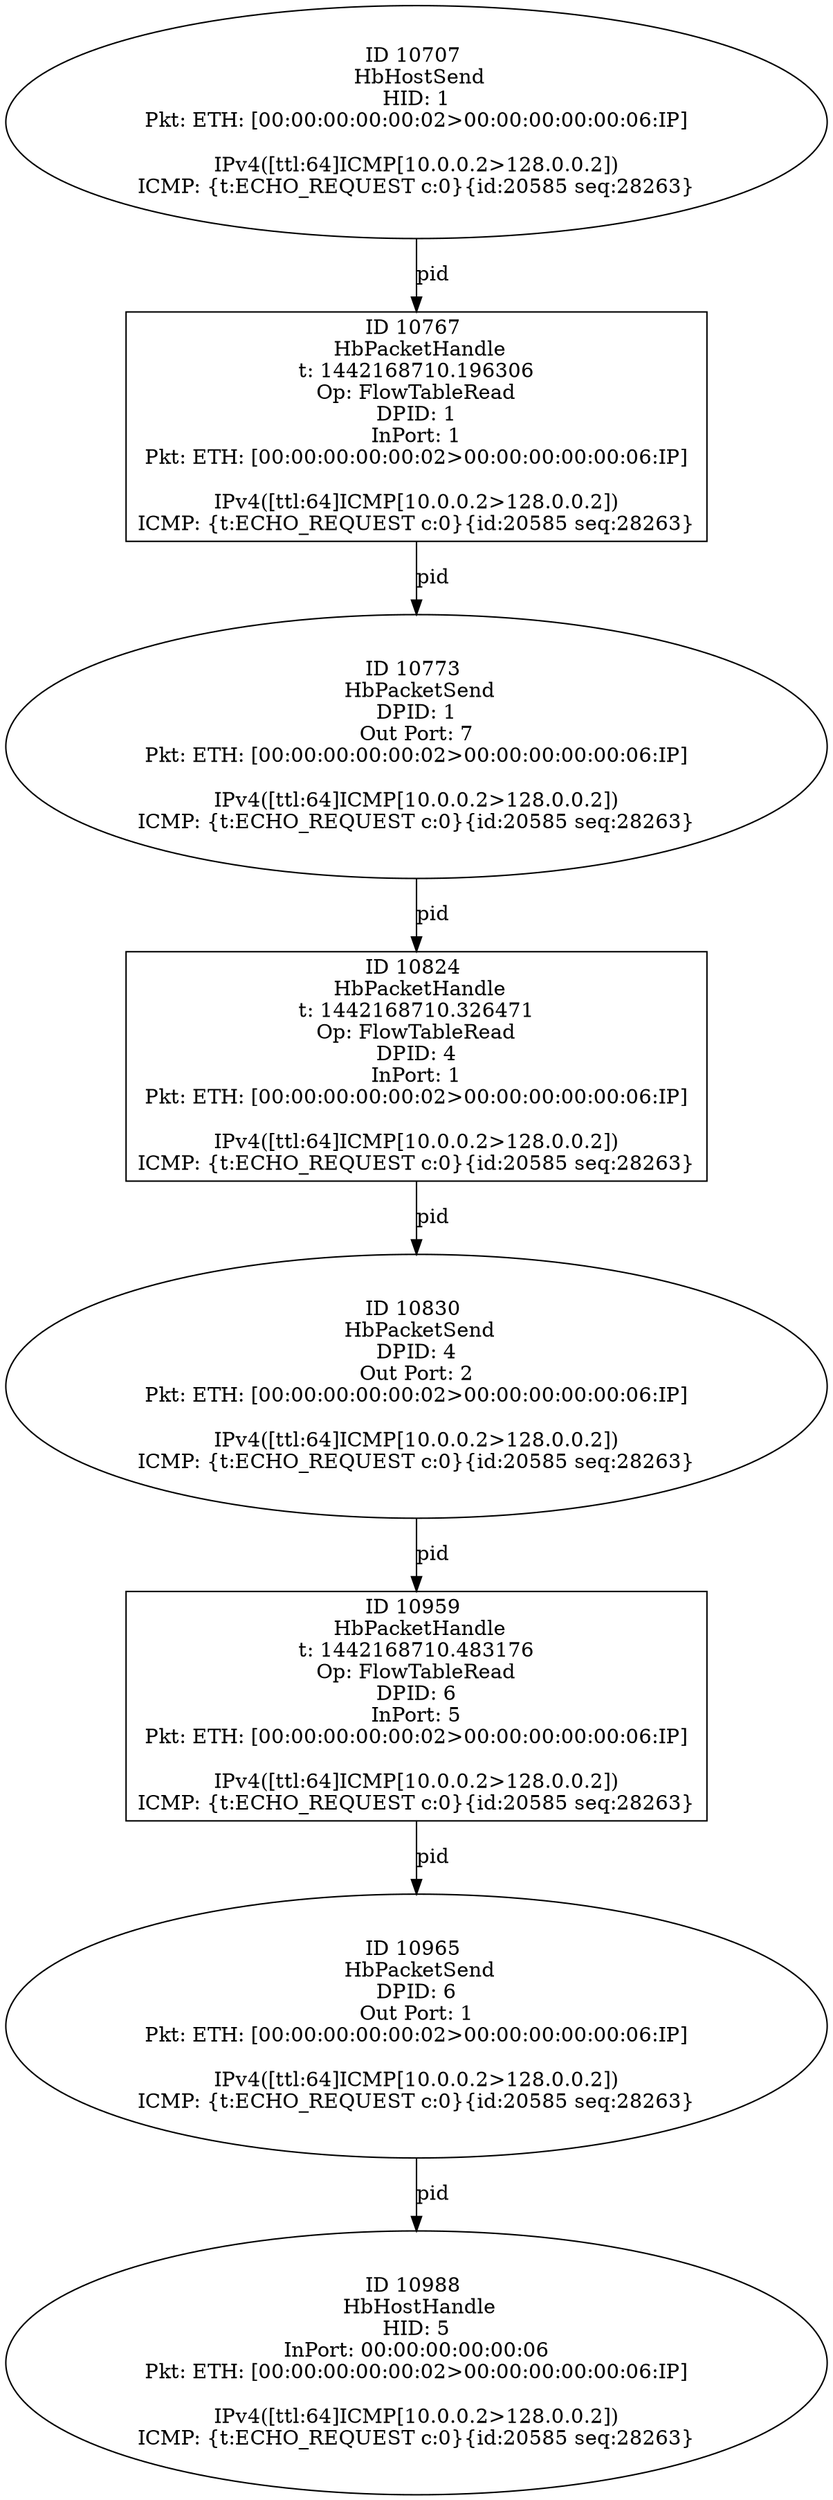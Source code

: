 strict digraph G {
10824 [shape=box, event=<hb_events.HbPacketHandle object at 0x10916cdd0>, label="ID 10824 
 HbPacketHandle
t: 1442168710.326471
Op: FlowTableRead
DPID: 4
InPort: 1
Pkt: ETH: [00:00:00:00:00:02>00:00:00:00:00:06:IP]

IPv4([ttl:64]ICMP[10.0.0.2>128.0.0.2])
ICMP: {t:ECHO_REQUEST c:0}{id:20585 seq:28263}"];
10988 [shape=oval, event=<hb_events.HbHostHandle object at 0x109208590>, label="ID 10988 
 HbHostHandle
HID: 5
InPort: 00:00:00:00:00:06
Pkt: ETH: [00:00:00:00:00:02>00:00:00:00:00:06:IP]

IPv4([ttl:64]ICMP[10.0.0.2>128.0.0.2])
ICMP: {t:ECHO_REQUEST c:0}{id:20585 seq:28263}"];
10767 [shape=box, event=<hb_events.HbPacketHandle object at 0x10913ce50>, label="ID 10767 
 HbPacketHandle
t: 1442168710.196306
Op: FlowTableRead
DPID: 1
InPort: 1
Pkt: ETH: [00:00:00:00:00:02>00:00:00:00:00:06:IP]

IPv4([ttl:64]ICMP[10.0.0.2>128.0.0.2])
ICMP: {t:ECHO_REQUEST c:0}{id:20585 seq:28263}"];
10965 [shape=oval, event=<hb_events.HbPacketSend object at 0x1091e5410>, label="ID 10965 
 HbPacketSend
DPID: 6
Out Port: 1
Pkt: ETH: [00:00:00:00:00:02>00:00:00:00:00:06:IP]

IPv4([ttl:64]ICMP[10.0.0.2>128.0.0.2])
ICMP: {t:ECHO_REQUEST c:0}{id:20585 seq:28263}"];
10707 [shape=oval, event=<hb_events.HbHostSend object at 0x109109490>, label="ID 10707 
 HbHostSend
HID: 1
Pkt: ETH: [00:00:00:00:00:02>00:00:00:00:00:06:IP]

IPv4([ttl:64]ICMP[10.0.0.2>128.0.0.2])
ICMP: {t:ECHO_REQUEST c:0}{id:20585 seq:28263}"];
10830 [shape=oval, event=<hb_events.HbPacketSend object at 0x109174050>, label="ID 10830 
 HbPacketSend
DPID: 4
Out Port: 2
Pkt: ETH: [00:00:00:00:00:02>00:00:00:00:00:06:IP]

IPv4([ttl:64]ICMP[10.0.0.2>128.0.0.2])
ICMP: {t:ECHO_REQUEST c:0}{id:20585 seq:28263}"];
10959 [shape=box, event=<hb_events.HbPacketHandle object at 0x1091e5550>, label="ID 10959 
 HbPacketHandle
t: 1442168710.483176
Op: FlowTableRead
DPID: 6
InPort: 5
Pkt: ETH: [00:00:00:00:00:02>00:00:00:00:00:06:IP]

IPv4([ttl:64]ICMP[10.0.0.2>128.0.0.2])
ICMP: {t:ECHO_REQUEST c:0}{id:20585 seq:28263}"];
10773 [shape=oval, event=<hb_events.HbPacketSend object at 0x109149b50>, label="ID 10773 
 HbPacketSend
DPID: 1
Out Port: 7
Pkt: ETH: [00:00:00:00:00:02>00:00:00:00:00:06:IP]

IPv4([ttl:64]ICMP[10.0.0.2>128.0.0.2])
ICMP: {t:ECHO_REQUEST c:0}{id:20585 seq:28263}"];
10773 -> 10824  [rel=pid, label=pid];
10824 -> 10830  [rel=pid, label=pid];
10707 -> 10767  [rel=pid, label=pid];
10965 -> 10988  [rel=pid, label=pid];
10767 -> 10773  [rel=pid, label=pid];
10830 -> 10959  [rel=pid, label=pid];
10959 -> 10965  [rel=pid, label=pid];
}
